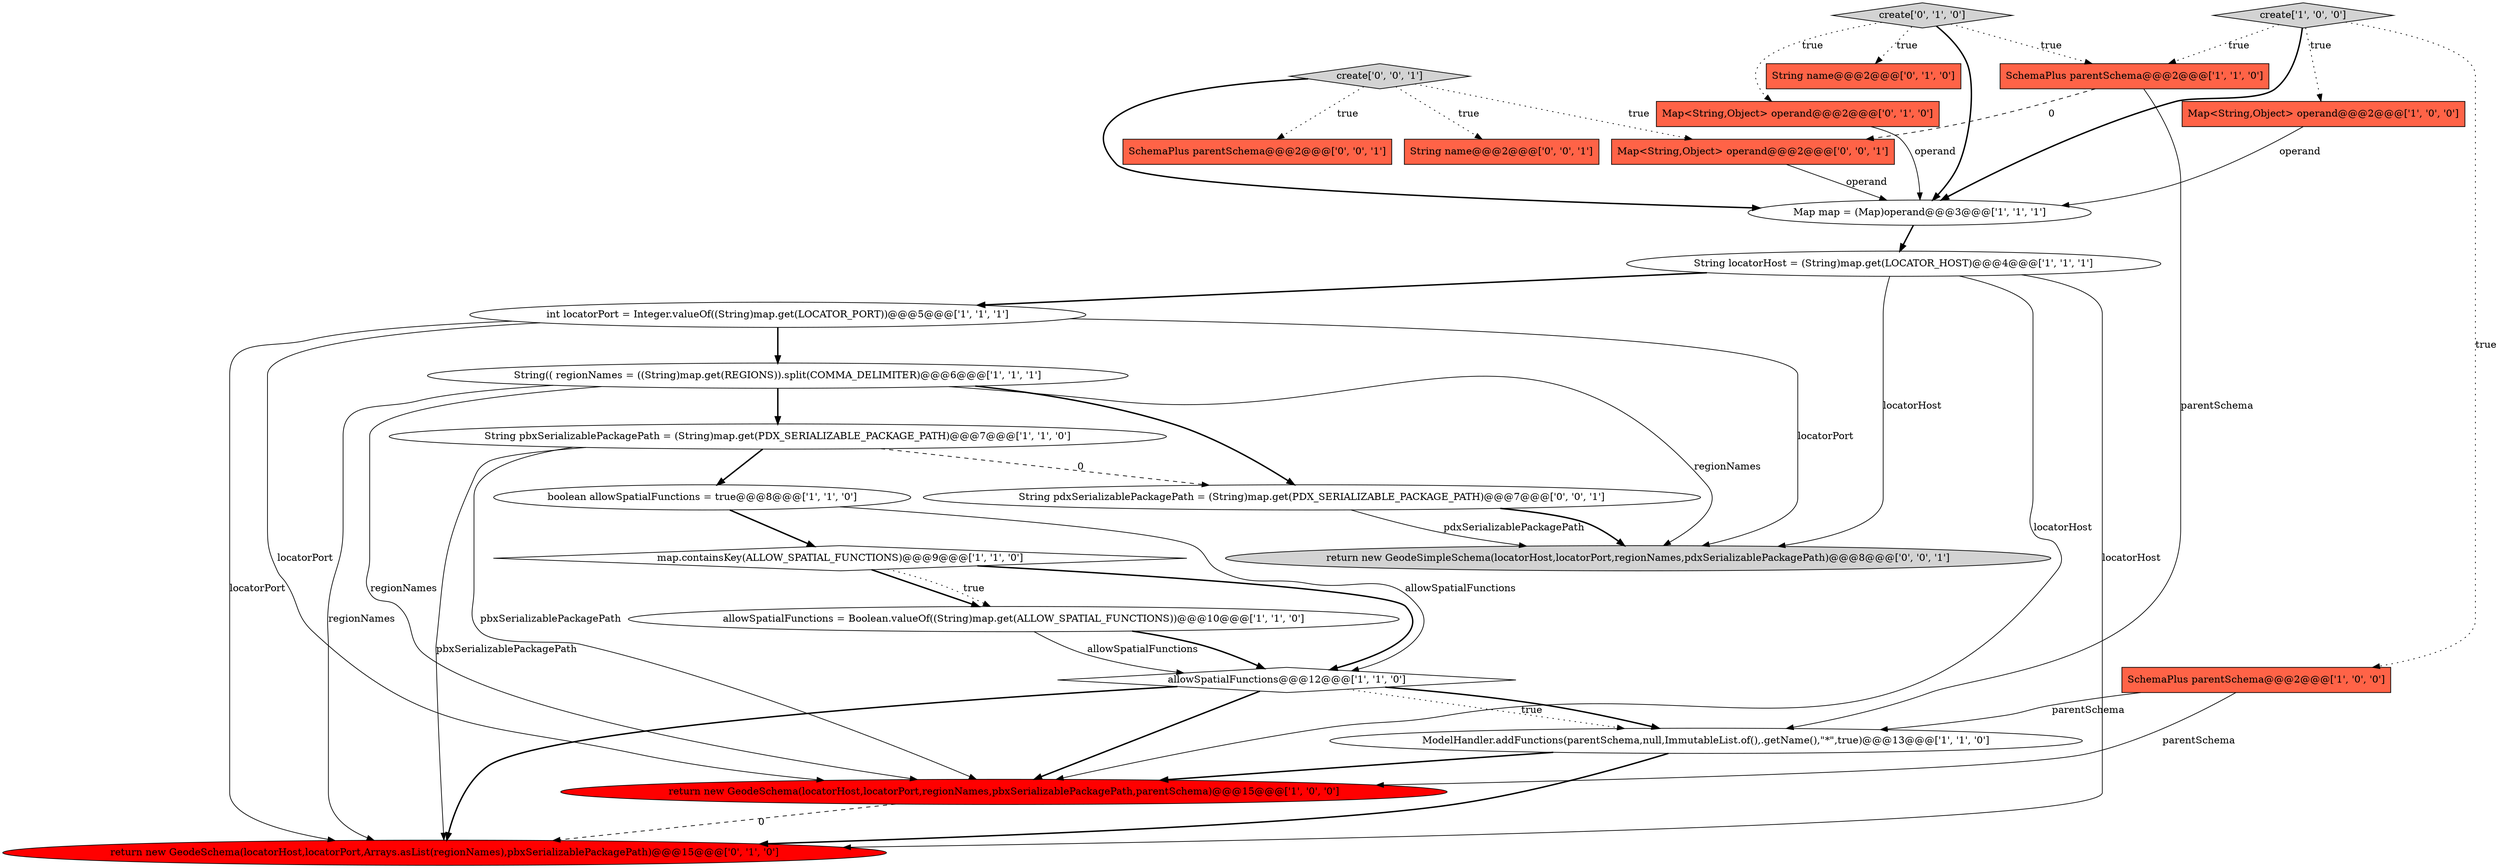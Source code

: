 digraph {
13 [style = filled, label = "return new GeodeSchema(locatorHost,locatorPort,regionNames,pbxSerializablePackagePath,parentSchema)@@@15@@@['1', '0', '0']", fillcolor = red, shape = ellipse image = "AAA1AAABBB1BBB"];
10 [style = filled, label = "SchemaPlus parentSchema@@@2@@@['1', '1', '0']", fillcolor = tomato, shape = box image = "AAA0AAABBB1BBB"];
15 [style = filled, label = "create['0', '1', '0']", fillcolor = lightgray, shape = diamond image = "AAA0AAABBB2BBB"];
24 [style = filled, label = "create['0', '0', '1']", fillcolor = lightgray, shape = diamond image = "AAA0AAABBB3BBB"];
2 [style = filled, label = "allowSpatialFunctions@@@12@@@['1', '1', '0']", fillcolor = white, shape = diamond image = "AAA0AAABBB1BBB"];
17 [style = filled, label = "return new GeodeSchema(locatorHost,locatorPort,Arrays.asList(regionNames),pbxSerializablePackagePath)@@@15@@@['0', '1', '0']", fillcolor = red, shape = ellipse image = "AAA1AAABBB2BBB"];
18 [style = filled, label = "String name@@@2@@@['0', '1', '0']", fillcolor = tomato, shape = box image = "AAA0AAABBB2BBB"];
19 [style = filled, label = "return new GeodeSimpleSchema(locatorHost,locatorPort,regionNames,pdxSerializablePackagePath)@@@8@@@['0', '0', '1']", fillcolor = lightgray, shape = ellipse image = "AAA0AAABBB3BBB"];
22 [style = filled, label = "Map<String,Object> operand@@@2@@@['0', '0', '1']", fillcolor = tomato, shape = box image = "AAA0AAABBB3BBB"];
3 [style = filled, label = "int locatorPort = Integer.valueOf((String)map.get(LOCATOR_PORT))@@@5@@@['1', '1', '1']", fillcolor = white, shape = ellipse image = "AAA0AAABBB1BBB"];
7 [style = filled, label = "SchemaPlus parentSchema@@@2@@@['1', '0', '0']", fillcolor = tomato, shape = box image = "AAA0AAABBB1BBB"];
12 [style = filled, label = "create['1', '0', '0']", fillcolor = lightgray, shape = diamond image = "AAA0AAABBB1BBB"];
6 [style = filled, label = "allowSpatialFunctions = Boolean.valueOf((String)map.get(ALLOW_SPATIAL_FUNCTIONS))@@@10@@@['1', '1', '0']", fillcolor = white, shape = ellipse image = "AAA0AAABBB1BBB"];
23 [style = filled, label = "String pdxSerializablePackagePath = (String)map.get(PDX_SERIALIZABLE_PACKAGE_PATH)@@@7@@@['0', '0', '1']", fillcolor = white, shape = ellipse image = "AAA0AAABBB3BBB"];
8 [style = filled, label = "ModelHandler.addFunctions(parentSchema,null,ImmutableList.of(),.getName(),\"*\",true)@@@13@@@['1', '1', '0']", fillcolor = white, shape = ellipse image = "AAA0AAABBB1BBB"];
9 [style = filled, label = "String locatorHost = (String)map.get(LOCATOR_HOST)@@@4@@@['1', '1', '1']", fillcolor = white, shape = ellipse image = "AAA0AAABBB1BBB"];
16 [style = filled, label = "Map<String,Object> operand@@@2@@@['0', '1', '0']", fillcolor = tomato, shape = box image = "AAA0AAABBB2BBB"];
4 [style = filled, label = "String pbxSerializablePackagePath = (String)map.get(PDX_SERIALIZABLE_PACKAGE_PATH)@@@7@@@['1', '1', '0']", fillcolor = white, shape = ellipse image = "AAA0AAABBB1BBB"];
11 [style = filled, label = "Map map = (Map)operand@@@3@@@['1', '1', '1']", fillcolor = white, shape = ellipse image = "AAA0AAABBB1BBB"];
14 [style = filled, label = "map.containsKey(ALLOW_SPATIAL_FUNCTIONS)@@@9@@@['1', '1', '0']", fillcolor = white, shape = diamond image = "AAA0AAABBB1BBB"];
5 [style = filled, label = "Map<String,Object> operand@@@2@@@['1', '0', '0']", fillcolor = tomato, shape = box image = "AAA0AAABBB1BBB"];
21 [style = filled, label = "SchemaPlus parentSchema@@@2@@@['0', '0', '1']", fillcolor = tomato, shape = box image = "AAA0AAABBB3BBB"];
0 [style = filled, label = "String(( regionNames = ((String)map.get(REGIONS)).split(COMMA_DELIMITER)@@@6@@@['1', '1', '1']", fillcolor = white, shape = ellipse image = "AAA0AAABBB1BBB"];
1 [style = filled, label = "boolean allowSpatialFunctions = true@@@8@@@['1', '1', '0']", fillcolor = white, shape = ellipse image = "AAA0AAABBB1BBB"];
20 [style = filled, label = "String name@@@2@@@['0', '0', '1']", fillcolor = tomato, shape = box image = "AAA0AAABBB3BBB"];
2->17 [style = bold, label=""];
7->13 [style = solid, label="parentSchema"];
4->17 [style = solid, label="pbxSerializablePackagePath"];
2->8 [style = dotted, label="true"];
5->11 [style = solid, label="operand"];
9->13 [style = solid, label="locatorHost"];
15->18 [style = dotted, label="true"];
12->11 [style = bold, label=""];
13->17 [style = dashed, label="0"];
15->10 [style = dotted, label="true"];
22->11 [style = solid, label="operand"];
1->2 [style = solid, label="allowSpatialFunctions"];
10->22 [style = dashed, label="0"];
15->16 [style = dotted, label="true"];
11->9 [style = bold, label=""];
6->2 [style = solid, label="allowSpatialFunctions"];
3->17 [style = solid, label="locatorPort"];
3->0 [style = bold, label=""];
2->13 [style = bold, label=""];
6->2 [style = bold, label=""];
3->13 [style = solid, label="locatorPort"];
8->17 [style = bold, label=""];
0->23 [style = bold, label=""];
15->11 [style = bold, label=""];
12->10 [style = dotted, label="true"];
0->19 [style = solid, label="regionNames"];
23->19 [style = solid, label="pdxSerializablePackagePath"];
12->5 [style = dotted, label="true"];
0->4 [style = bold, label=""];
24->11 [style = bold, label=""];
24->22 [style = dotted, label="true"];
23->19 [style = bold, label=""];
9->19 [style = solid, label="locatorHost"];
16->11 [style = solid, label="operand"];
24->20 [style = dotted, label="true"];
7->8 [style = solid, label="parentSchema"];
0->13 [style = solid, label="regionNames"];
9->3 [style = bold, label=""];
3->19 [style = solid, label="locatorPort"];
1->14 [style = bold, label=""];
4->1 [style = bold, label=""];
14->2 [style = bold, label=""];
4->13 [style = solid, label="pbxSerializablePackagePath"];
12->7 [style = dotted, label="true"];
24->21 [style = dotted, label="true"];
4->23 [style = dashed, label="0"];
0->17 [style = solid, label="regionNames"];
14->6 [style = bold, label=""];
10->8 [style = solid, label="parentSchema"];
8->13 [style = bold, label=""];
2->8 [style = bold, label=""];
9->17 [style = solid, label="locatorHost"];
14->6 [style = dotted, label="true"];
}
